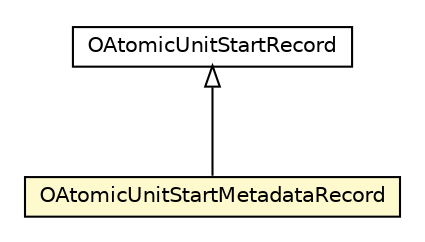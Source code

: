 #!/usr/local/bin/dot
#
# Class diagram 
# Generated by UMLGraph version R5_6-24-gf6e263 (http://www.umlgraph.org/)
#

digraph G {
	edge [fontname="Helvetica",fontsize=10,labelfontname="Helvetica",labelfontsize=10];
	node [fontname="Helvetica",fontsize=10,shape=plaintext];
	nodesep=0.25;
	ranksep=0.5;
	// com.orientechnologies.orient.core.storage.impl.local.paginated.wal.OAtomicUnitStartMetadataRecord
	c1580232 [label=<<table title="com.orientechnologies.orient.core.storage.impl.local.paginated.wal.OAtomicUnitStartMetadataRecord" border="0" cellborder="1" cellspacing="0" cellpadding="2" port="p" bgcolor="lemonChiffon" href="./OAtomicUnitStartMetadataRecord.html">
		<tr><td><table border="0" cellspacing="0" cellpadding="1">
<tr><td align="center" balign="center"> OAtomicUnitStartMetadataRecord </td></tr>
		</table></td></tr>
		</table>>, URL="./OAtomicUnitStartMetadataRecord.html", fontname="Helvetica", fontcolor="black", fontsize=10.0];
	// com.orientechnologies.orient.core.storage.impl.local.paginated.wal.OAtomicUnitStartRecord
	c1580235 [label=<<table title="com.orientechnologies.orient.core.storage.impl.local.paginated.wal.OAtomicUnitStartRecord" border="0" cellborder="1" cellspacing="0" cellpadding="2" port="p" href="./OAtomicUnitStartRecord.html">
		<tr><td><table border="0" cellspacing="0" cellpadding="1">
<tr><td align="center" balign="center"> OAtomicUnitStartRecord </td></tr>
		</table></td></tr>
		</table>>, URL="./OAtomicUnitStartRecord.html", fontname="Helvetica", fontcolor="black", fontsize=10.0];
	//com.orientechnologies.orient.core.storage.impl.local.paginated.wal.OAtomicUnitStartMetadataRecord extends com.orientechnologies.orient.core.storage.impl.local.paginated.wal.OAtomicUnitStartRecord
	c1580235:p -> c1580232:p [dir=back,arrowtail=empty];
}

